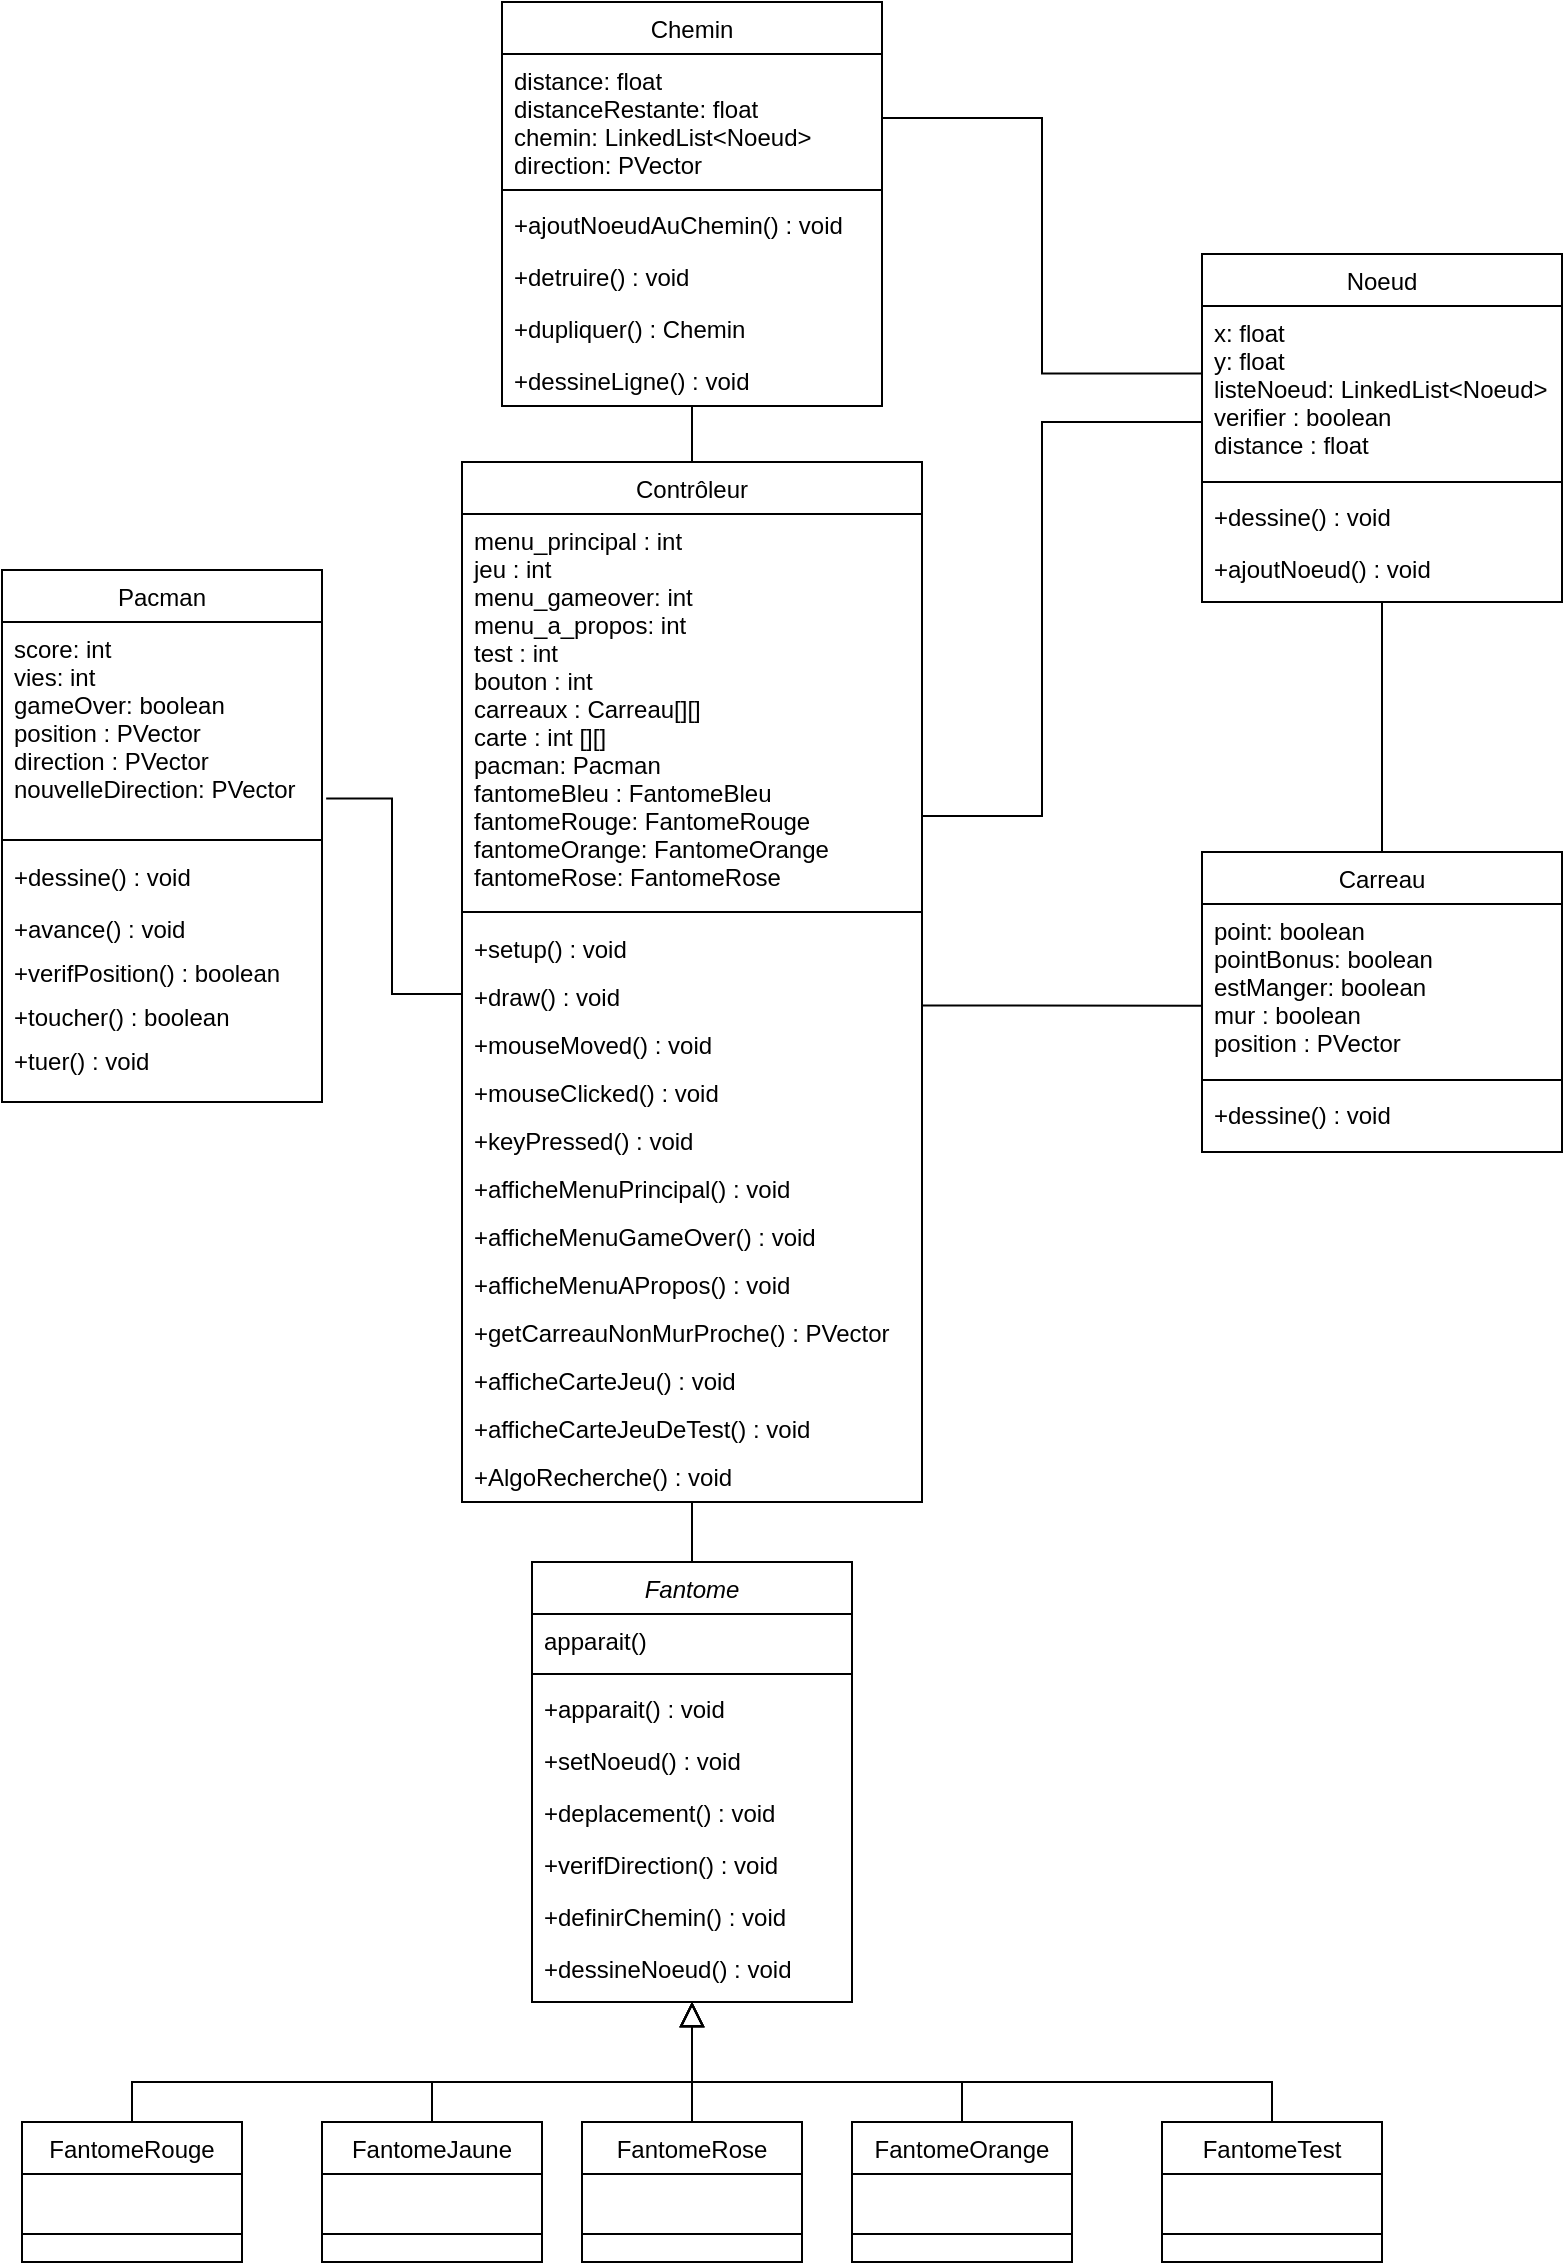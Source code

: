 <mxfile version="13.9.9" type="device"><diagram id="C5RBs43oDa-KdzZeNtuy" name="Page-1"><mxGraphModel dx="1038" dy="584" grid="1" gridSize="10" guides="1" tooltips="1" connect="1" arrows="1" fold="1" page="1" pageScale="1" pageWidth="827" pageHeight="1169" math="0" shadow="0"><root><mxCell id="WIyWlLk6GJQsqaUBKTNV-0"/><mxCell id="WIyWlLk6GJQsqaUBKTNV-1" parent="WIyWlLk6GJQsqaUBKTNV-0"/><mxCell id="zkfFHV4jXpPFQw0GAbJ--12" value="" style="endArrow=block;endSize=10;endFill=0;shadow=0;strokeWidth=1;rounded=0;edgeStyle=elbowEdgeStyle;elbow=vertical;exitX=0.5;exitY=0;exitDx=0;exitDy=0;" parent="WIyWlLk6GJQsqaUBKTNV-1" source="zkfFHV4jXpPFQw0GAbJ--6" target="zkfFHV4jXpPFQw0GAbJ--0" edge="1"><mxGeometry width="160" relative="1" as="geometry"><mxPoint x="300" y="953" as="sourcePoint"/><mxPoint x="300" y="953" as="targetPoint"/><Array as="points"><mxPoint x="280" y="1050"/><mxPoint x="240" y="1030"/><mxPoint x="400" y="1050"/><mxPoint x="450" y="1054"/></Array></mxGeometry></mxCell><mxCell id="zkfFHV4jXpPFQw0GAbJ--16" value="" style="endArrow=block;endSize=10;endFill=0;shadow=0;strokeWidth=1;rounded=0;edgeStyle=elbowEdgeStyle;elbow=vertical;exitX=0.5;exitY=0;exitDx=0;exitDy=0;entryX=0.5;entryY=1;entryDx=0;entryDy=0;" parent="WIyWlLk6GJQsqaUBKTNV-1" source="zkfFHV4jXpPFQw0GAbJ--13" edge="1" target="zkfFHV4jXpPFQw0GAbJ--0"><mxGeometry width="160" relative="1" as="geometry"><mxPoint x="310" y="1123" as="sourcePoint"/><mxPoint x="400" y="1010" as="targetPoint"/><Array as="points"><mxPoint x="370" y="1050"/><mxPoint x="390" y="1060"/><mxPoint x="400" y="1070"/></Array></mxGeometry></mxCell><mxCell id="8LR7gwNtV9mJ_tDJBSg_-4" value="" style="endArrow=block;endSize=10;endFill=0;shadow=0;strokeWidth=1;rounded=0;edgeStyle=elbowEdgeStyle;elbow=vertical;exitX=0.5;exitY=0;exitDx=0;exitDy=0;entryX=0.5;entryY=1;entryDx=0;entryDy=0;" parent="WIyWlLk6GJQsqaUBKTNV-1" edge="1" target="zkfFHV4jXpPFQw0GAbJ--0" source="8LR7gwNtV9mJ_tDJBSg_-0"><mxGeometry width="160" relative="1" as="geometry"><mxPoint x="700" y="1100" as="sourcePoint"/><mxPoint x="400" y="1010" as="targetPoint"/><Array as="points"><mxPoint x="520" y="1050"/><mxPoint x="450" y="1040"/><mxPoint x="460" y="1050"/></Array></mxGeometry></mxCell><mxCell id="8LR7gwNtV9mJ_tDJBSg_-8" value="" style="endArrow=block;endSize=10;endFill=0;shadow=0;strokeWidth=1;rounded=0;edgeStyle=elbowEdgeStyle;elbow=vertical;exitX=0.5;exitY=0;exitDx=0;exitDy=0;entryX=0.5;entryY=1;entryDx=0;entryDy=0;" parent="WIyWlLk6GJQsqaUBKTNV-1" source="8LR7gwNtV9mJ_tDJBSg_-5" edge="1" target="zkfFHV4jXpPFQw0GAbJ--0"><mxGeometry width="160" relative="1" as="geometry"><mxPoint x="360" y="1110" as="sourcePoint"/><mxPoint x="360" y="1010" as="targetPoint"/><Array as="points"><mxPoint x="460" y="1050"/><mxPoint x="400" y="1070"/><mxPoint x="410" y="1080"/></Array></mxGeometry></mxCell><mxCell id="8LR7gwNtV9mJ_tDJBSg_-36" value="Chemin&#10;" style="swimlane;fontStyle=0;align=center;verticalAlign=top;childLayout=stackLayout;horizontal=1;startSize=26;horizontalStack=0;resizeParent=1;resizeLast=0;collapsible=1;marginBottom=0;rounded=0;shadow=0;strokeWidth=1;" parent="WIyWlLk6GJQsqaUBKTNV-1" vertex="1"><mxGeometry x="290" y="10" width="190" height="202" as="geometry"><mxRectangle x="550" y="140" width="160" height="26" as="alternateBounds"/></mxGeometry></mxCell><mxCell id="8LR7gwNtV9mJ_tDJBSg_-37" value="distance: float&#10;distanceRestante: float&#10;chemin: LinkedList&lt;Noeud&gt;&#10;direction: PVector" style="text;align=left;verticalAlign=top;spacingLeft=4;spacingRight=4;overflow=hidden;rotatable=0;points=[[0,0.5],[1,0.5]];portConstraint=eastwest;rounded=0;shadow=0;html=0;" parent="8LR7gwNtV9mJ_tDJBSg_-36" vertex="1"><mxGeometry y="26" width="190" height="64" as="geometry"/></mxCell><mxCell id="8LR7gwNtV9mJ_tDJBSg_-38" value="" style="line;html=1;strokeWidth=1;align=left;verticalAlign=middle;spacingTop=-1;spacingLeft=3;spacingRight=3;rotatable=0;labelPosition=right;points=[];portConstraint=eastwest;" parent="8LR7gwNtV9mJ_tDJBSg_-36" vertex="1"><mxGeometry y="90" width="190" height="8" as="geometry"/></mxCell><mxCell id="8LR7gwNtV9mJ_tDJBSg_-39" value="+ajoutNoeudAuChemin() : void" style="text;align=left;verticalAlign=top;spacingLeft=4;spacingRight=4;overflow=hidden;rotatable=0;points=[[0,0.5],[1,0.5]];portConstraint=eastwest;" parent="8LR7gwNtV9mJ_tDJBSg_-36" vertex="1"><mxGeometry y="98" width="190" height="26" as="geometry"/></mxCell><mxCell id="8LR7gwNtV9mJ_tDJBSg_-40" value="+detruire() : void" style="text;align=left;verticalAlign=top;spacingLeft=4;spacingRight=4;overflow=hidden;rotatable=0;points=[[0,0.5],[1,0.5]];portConstraint=eastwest;" parent="8LR7gwNtV9mJ_tDJBSg_-36" vertex="1"><mxGeometry y="124" width="190" height="26" as="geometry"/></mxCell><mxCell id="8LR7gwNtV9mJ_tDJBSg_-41" value="+dupliquer() : Chemin" style="text;align=left;verticalAlign=top;spacingLeft=4;spacingRight=4;overflow=hidden;rotatable=0;points=[[0,0.5],[1,0.5]];portConstraint=eastwest;" parent="8LR7gwNtV9mJ_tDJBSg_-36" vertex="1"><mxGeometry y="150" width="190" height="26" as="geometry"/></mxCell><mxCell id="8LR7gwNtV9mJ_tDJBSg_-42" value="+dessineLigne() : void" style="text;align=left;verticalAlign=top;spacingLeft=4;spacingRight=4;overflow=hidden;rotatable=0;points=[[0,0.5],[1,0.5]];portConstraint=eastwest;" parent="8LR7gwNtV9mJ_tDJBSg_-36" vertex="1"><mxGeometry y="176" width="190" height="26" as="geometry"/></mxCell><mxCell id="8LR7gwNtV9mJ_tDJBSg_-26" value="Noeud&#10;" style="swimlane;fontStyle=0;align=center;verticalAlign=top;childLayout=stackLayout;horizontal=1;startSize=26;horizontalStack=0;resizeParent=1;resizeLast=0;collapsible=1;marginBottom=0;rounded=0;shadow=0;strokeWidth=1;" parent="WIyWlLk6GJQsqaUBKTNV-1" vertex="1"><mxGeometry x="640" y="136" width="180" height="174" as="geometry"><mxRectangle x="550" y="140" width="160" height="26" as="alternateBounds"/></mxGeometry></mxCell><mxCell id="8LR7gwNtV9mJ_tDJBSg_-27" value="x: float&#10;y: float&#10;listeNoeud: LinkedList&lt;Noeud&gt;&#10;verifier : boolean&#10;distance : float" style="text;align=left;verticalAlign=top;spacingLeft=4;spacingRight=4;overflow=hidden;rotatable=0;points=[[0,0.5],[1,0.5]];portConstraint=eastwest;rounded=0;shadow=0;html=0;" parent="8LR7gwNtV9mJ_tDJBSg_-26" vertex="1"><mxGeometry y="26" width="180" height="84" as="geometry"/></mxCell><mxCell id="8LR7gwNtV9mJ_tDJBSg_-28" value="" style="line;html=1;strokeWidth=1;align=left;verticalAlign=middle;spacingTop=-1;spacingLeft=3;spacingRight=3;rotatable=0;labelPosition=right;points=[];portConstraint=eastwest;" parent="8LR7gwNtV9mJ_tDJBSg_-26" vertex="1"><mxGeometry y="110" width="180" height="8" as="geometry"/></mxCell><mxCell id="8LR7gwNtV9mJ_tDJBSg_-29" value="+dessine() : void&#10; " style="text;align=left;verticalAlign=top;spacingLeft=4;spacingRight=4;overflow=hidden;rotatable=0;points=[[0,0.5],[1,0.5]];portConstraint=eastwest;" parent="8LR7gwNtV9mJ_tDJBSg_-26" vertex="1"><mxGeometry y="118" width="180" height="26" as="geometry"/></mxCell><mxCell id="8LR7gwNtV9mJ_tDJBSg_-30" value="+ajoutNoeud() : void&#10;" style="text;align=left;verticalAlign=top;spacingLeft=4;spacingRight=4;overflow=hidden;rotatable=0;points=[[0,0.5],[1,0.5]];portConstraint=eastwest;" parent="8LR7gwNtV9mJ_tDJBSg_-26" vertex="1"><mxGeometry y="144" width="180" height="26" as="geometry"/></mxCell><mxCell id="8LR7gwNtV9mJ_tDJBSg_-66" value="" style="endArrow=none;html=1;edgeStyle=orthogonalEdgeStyle;strokeColor=#000000;fontColor=none;exitX=0.5;exitY=1;exitDx=0;exitDy=0;entryX=0.5;entryY=0;entryDx=0;entryDy=0;" parent="WIyWlLk6GJQsqaUBKTNV-1" source="8LR7gwNtV9mJ_tDJBSg_-36" target="8LR7gwNtV9mJ_tDJBSg_-18" edge="1"><mxGeometry relative="1" as="geometry"><mxPoint x="290" y="280" as="sourcePoint"/><mxPoint x="400" y="270" as="targetPoint"/></mxGeometry></mxCell><mxCell id="8LR7gwNtV9mJ_tDJBSg_-31" value="Carreau&#10;" style="swimlane;fontStyle=0;align=center;verticalAlign=top;childLayout=stackLayout;horizontal=1;startSize=26;horizontalStack=0;resizeParent=1;resizeLast=0;collapsible=1;marginBottom=0;rounded=0;shadow=0;strokeWidth=1;" parent="WIyWlLk6GJQsqaUBKTNV-1" vertex="1"><mxGeometry x="640" y="435" width="180" height="150" as="geometry"><mxRectangle x="550" y="140" width="160" height="26" as="alternateBounds"/></mxGeometry></mxCell><mxCell id="8LR7gwNtV9mJ_tDJBSg_-32" value="point: boolean&#10;pointBonus: boolean&#10;estManger: boolean&#10;mur : boolean&#10;position : PVector" style="text;align=left;verticalAlign=top;spacingLeft=4;spacingRight=4;overflow=hidden;rotatable=0;points=[[0,0.5],[1,0.5]];portConstraint=eastwest;rounded=0;shadow=0;html=0;" parent="8LR7gwNtV9mJ_tDJBSg_-31" vertex="1"><mxGeometry y="26" width="180" height="84" as="geometry"/></mxCell><mxCell id="8LR7gwNtV9mJ_tDJBSg_-33" value="" style="line;html=1;strokeWidth=1;align=left;verticalAlign=middle;spacingTop=-1;spacingLeft=3;spacingRight=3;rotatable=0;labelPosition=right;points=[];portConstraint=eastwest;" parent="8LR7gwNtV9mJ_tDJBSg_-31" vertex="1"><mxGeometry y="110" width="180" height="8" as="geometry"/></mxCell><mxCell id="8LR7gwNtV9mJ_tDJBSg_-34" value="+dessine() : void&#10;" style="text;align=left;verticalAlign=top;spacingLeft=4;spacingRight=4;overflow=hidden;rotatable=0;points=[[0,0.5],[1,0.5]];portConstraint=eastwest;" parent="8LR7gwNtV9mJ_tDJBSg_-31" vertex="1"><mxGeometry y="118" width="180" height="26" as="geometry"/></mxCell><mxCell id="8LR7gwNtV9mJ_tDJBSg_-70" value="" style="endArrow=none;html=1;edgeStyle=orthogonalEdgeStyle;strokeColor=#000000;fontColor=none;entryX=0.5;entryY=0;entryDx=0;entryDy=0;exitX=0.5;exitY=1;exitDx=0;exitDy=0;" parent="WIyWlLk6GJQsqaUBKTNV-1" source="8LR7gwNtV9mJ_tDJBSg_-26" target="8LR7gwNtV9mJ_tDJBSg_-31" edge="1"><mxGeometry relative="1" as="geometry"><mxPoint x="380" y="310" as="sourcePoint"/><mxPoint x="540" y="310" as="targetPoint"/></mxGeometry></mxCell><mxCell id="PNcS_k6VEMbWOhUiQM4p-9" style="edgeStyle=orthogonalEdgeStyle;rounded=0;orthogonalLoop=1;jettySize=auto;html=1;exitX=0.5;exitY=1;exitDx=0;exitDy=0;entryX=0.5;entryY=0;entryDx=0;entryDy=0;endArrow=none;endFill=0;" edge="1" parent="WIyWlLk6GJQsqaUBKTNV-1" source="8LR7gwNtV9mJ_tDJBSg_-18" target="zkfFHV4jXpPFQw0GAbJ--0"><mxGeometry relative="1" as="geometry"/></mxCell><mxCell id="8LR7gwNtV9mJ_tDJBSg_-18" value="Contrôleur" style="swimlane;fontStyle=0;align=center;verticalAlign=top;childLayout=stackLayout;horizontal=1;startSize=26;horizontalStack=0;resizeParent=1;resizeLast=0;collapsible=1;marginBottom=0;rounded=0;shadow=0;strokeWidth=1;" parent="WIyWlLk6GJQsqaUBKTNV-1" vertex="1"><mxGeometry x="270" y="240" width="230" height="520" as="geometry"><mxRectangle x="550" y="140" width="160" height="26" as="alternateBounds"/></mxGeometry></mxCell><mxCell id="8LR7gwNtV9mJ_tDJBSg_-24" value="menu_principal : int&#10;jeu : int&#10;menu_gameover: int &#10;menu_a_propos: int&#10;test : int&#10;bouton : int&#10;carreaux : Carreau[][]&#10;carte : int [][]&#10;pacman: Pacman&#10;fantomeBleu : FantomeBleu&#10;fantomeRouge: FantomeRouge&#10;fantomeOrange: FantomeOrange&#10;fantomeRose: FantomeRose" style="text;align=left;verticalAlign=top;spacingLeft=4;spacingRight=4;overflow=hidden;rotatable=0;points=[[0,0.5],[1,0.5]];portConstraint=eastwest;" parent="8LR7gwNtV9mJ_tDJBSg_-18" vertex="1"><mxGeometry y="26" width="230" height="194" as="geometry"/></mxCell><mxCell id="8LR7gwNtV9mJ_tDJBSg_-23" value="" style="line;html=1;strokeWidth=1;align=left;verticalAlign=middle;spacingTop=-1;spacingLeft=3;spacingRight=3;rotatable=0;labelPosition=right;points=[];portConstraint=eastwest;" parent="8LR7gwNtV9mJ_tDJBSg_-18" vertex="1"><mxGeometry y="220" width="230" height="10" as="geometry"/></mxCell><mxCell id="8LR7gwNtV9mJ_tDJBSg_-85" value="+setup() : void&#10;" style="text;align=left;verticalAlign=top;spacingLeft=4;spacingRight=4;overflow=hidden;rotatable=0;points=[[0,0.5],[1,0.5]];portConstraint=eastwest;" parent="8LR7gwNtV9mJ_tDJBSg_-18" vertex="1"><mxGeometry y="230" width="230" height="24" as="geometry"/></mxCell><mxCell id="8LR7gwNtV9mJ_tDJBSg_-25" value="+draw() : void" style="text;align=left;verticalAlign=top;spacingLeft=4;spacingRight=4;overflow=hidden;rotatable=0;points=[[0,0.5],[1,0.5]];portConstraint=eastwest;" parent="8LR7gwNtV9mJ_tDJBSg_-18" vertex="1"><mxGeometry y="254" width="230" height="24" as="geometry"/></mxCell><mxCell id="8LR7gwNtV9mJ_tDJBSg_-93" value="+mouseMoved() : void" style="text;align=left;verticalAlign=top;spacingLeft=4;spacingRight=4;overflow=hidden;rotatable=0;points=[[0,0.5],[1,0.5]];portConstraint=eastwest;" parent="8LR7gwNtV9mJ_tDJBSg_-18" vertex="1"><mxGeometry y="278" width="230" height="24" as="geometry"/></mxCell><mxCell id="8LR7gwNtV9mJ_tDJBSg_-92" value="+mouseClicked() : void" style="text;align=left;verticalAlign=top;spacingLeft=4;spacingRight=4;overflow=hidden;rotatable=0;points=[[0,0.5],[1,0.5]];portConstraint=eastwest;" parent="8LR7gwNtV9mJ_tDJBSg_-18" vertex="1"><mxGeometry y="302" width="230" height="24" as="geometry"/></mxCell><mxCell id="PNcS_k6VEMbWOhUiQM4p-36" value="+keyPressed() : void" style="text;align=left;verticalAlign=top;spacingLeft=4;spacingRight=4;overflow=hidden;rotatable=0;points=[[0,0.5],[1,0.5]];portConstraint=eastwest;" vertex="1" parent="8LR7gwNtV9mJ_tDJBSg_-18"><mxGeometry y="326" width="230" height="24" as="geometry"/></mxCell><mxCell id="PNcS_k6VEMbWOhUiQM4p-33" value="+afficheMenuPrincipal() : void" style="text;align=left;verticalAlign=top;spacingLeft=4;spacingRight=4;overflow=hidden;rotatable=0;points=[[0,0.5],[1,0.5]];portConstraint=eastwest;" vertex="1" parent="8LR7gwNtV9mJ_tDJBSg_-18"><mxGeometry y="350" width="230" height="24" as="geometry"/></mxCell><mxCell id="PNcS_k6VEMbWOhUiQM4p-34" value="+afficheMenuGameOver() : void" style="text;align=left;verticalAlign=top;spacingLeft=4;spacingRight=4;overflow=hidden;rotatable=0;points=[[0,0.5],[1,0.5]];portConstraint=eastwest;" vertex="1" parent="8LR7gwNtV9mJ_tDJBSg_-18"><mxGeometry y="374" width="230" height="24" as="geometry"/></mxCell><mxCell id="PNcS_k6VEMbWOhUiQM4p-35" value="+afficheMenuAPropos() : void" style="text;align=left;verticalAlign=top;spacingLeft=4;spacingRight=4;overflow=hidden;rotatable=0;points=[[0,0.5],[1,0.5]];portConstraint=eastwest;" vertex="1" parent="8LR7gwNtV9mJ_tDJBSg_-18"><mxGeometry y="398" width="230" height="24" as="geometry"/></mxCell><mxCell id="PNcS_k6VEMbWOhUiQM4p-38" value="+getCarreauNonMurProche() : PVector" style="text;align=left;verticalAlign=top;spacingLeft=4;spacingRight=4;overflow=hidden;rotatable=0;points=[[0,0.5],[1,0.5]];portConstraint=eastwest;" vertex="1" parent="8LR7gwNtV9mJ_tDJBSg_-18"><mxGeometry y="422" width="230" height="24" as="geometry"/></mxCell><mxCell id="PNcS_k6VEMbWOhUiQM4p-42" value="+afficheCarteJeu() : void" style="text;align=left;verticalAlign=top;spacingLeft=4;spacingRight=4;overflow=hidden;rotatable=0;points=[[0,0.5],[1,0.5]];portConstraint=eastwest;" vertex="1" parent="8LR7gwNtV9mJ_tDJBSg_-18"><mxGeometry y="446" width="230" height="24" as="geometry"/></mxCell><mxCell id="PNcS_k6VEMbWOhUiQM4p-41" value="+afficheCarteJeuDeTest() : void" style="text;align=left;verticalAlign=top;spacingLeft=4;spacingRight=4;overflow=hidden;rotatable=0;points=[[0,0.5],[1,0.5]];portConstraint=eastwest;" vertex="1" parent="8LR7gwNtV9mJ_tDJBSg_-18"><mxGeometry y="470" width="230" height="24" as="geometry"/></mxCell><mxCell id="PNcS_k6VEMbWOhUiQM4p-39" value="+AlgoRecherche() : void" style="text;align=left;verticalAlign=top;spacingLeft=4;spacingRight=4;overflow=hidden;rotatable=0;points=[[0,0.5],[1,0.5]];portConstraint=eastwest;" vertex="1" parent="8LR7gwNtV9mJ_tDJBSg_-18"><mxGeometry y="494" width="230" height="24" as="geometry"/></mxCell><mxCell id="8LR7gwNtV9mJ_tDJBSg_-74" value="Pacman&#10;" style="swimlane;fontStyle=0;align=center;verticalAlign=top;childLayout=stackLayout;horizontal=1;startSize=26;horizontalStack=0;resizeParent=1;resizeLast=0;collapsible=1;marginBottom=0;rounded=0;shadow=0;strokeWidth=1;" parent="WIyWlLk6GJQsqaUBKTNV-1" vertex="1"><mxGeometry x="40" y="294" width="160" height="266" as="geometry"><mxRectangle x="550" y="140" width="160" height="26" as="alternateBounds"/></mxGeometry></mxCell><mxCell id="8LR7gwNtV9mJ_tDJBSg_-83" value="score: int&#10;vies: int&#10;gameOver: boolean&#10;position : PVector&#10;direction : PVector&#10;nouvelleDirection: PVector" style="text;align=left;verticalAlign=top;spacingLeft=4;spacingRight=4;overflow=hidden;rotatable=0;points=[[0,0.5],[1,0.5]];portConstraint=eastwest;rounded=0;shadow=0;html=0;" parent="8LR7gwNtV9mJ_tDJBSg_-74" vertex="1"><mxGeometry y="26" width="160" height="104" as="geometry"/></mxCell><mxCell id="8LR7gwNtV9mJ_tDJBSg_-88" value="" style="line;html=1;strokeWidth=1;align=left;verticalAlign=middle;spacingTop=-1;spacingLeft=3;spacingRight=3;rotatable=0;labelPosition=right;points=[];portConstraint=eastwest;" parent="8LR7gwNtV9mJ_tDJBSg_-74" vertex="1"><mxGeometry y="130" width="160" height="10" as="geometry"/></mxCell><mxCell id="PNcS_k6VEMbWOhUiQM4p-26" value="+dessine() : void&#10;" style="text;align=left;verticalAlign=top;spacingLeft=4;spacingRight=4;overflow=hidden;rotatable=0;points=[[0,0.5],[1,0.5]];portConstraint=eastwest;" vertex="1" parent="8LR7gwNtV9mJ_tDJBSg_-74"><mxGeometry y="140" width="160" height="26" as="geometry"/></mxCell><mxCell id="PNcS_k6VEMbWOhUiQM4p-27" value="+avance() : void&#10;" style="text;align=left;verticalAlign=top;spacingLeft=4;spacingRight=4;overflow=hidden;rotatable=0;points=[[0,0.5],[1,0.5]];portConstraint=eastwest;" vertex="1" parent="8LR7gwNtV9mJ_tDJBSg_-74"><mxGeometry y="166" width="160" height="22" as="geometry"/></mxCell><mxCell id="PNcS_k6VEMbWOhUiQM4p-28" value="+verifPosition() : boolean&#10;" style="text;align=left;verticalAlign=top;spacingLeft=4;spacingRight=4;overflow=hidden;rotatable=0;points=[[0,0.5],[1,0.5]];portConstraint=eastwest;" vertex="1" parent="8LR7gwNtV9mJ_tDJBSg_-74"><mxGeometry y="188" width="160" height="22" as="geometry"/></mxCell><mxCell id="PNcS_k6VEMbWOhUiQM4p-29" value="+toucher() : boolean&#10;" style="text;align=left;verticalAlign=top;spacingLeft=4;spacingRight=4;overflow=hidden;rotatable=0;points=[[0,0.5],[1,0.5]];portConstraint=eastwest;" vertex="1" parent="8LR7gwNtV9mJ_tDJBSg_-74"><mxGeometry y="210" width="160" height="22" as="geometry"/></mxCell><mxCell id="PNcS_k6VEMbWOhUiQM4p-30" value="+tuer() : void" style="text;align=left;verticalAlign=top;spacingLeft=4;spacingRight=4;overflow=hidden;rotatable=0;points=[[0,0.5],[1,0.5]];portConstraint=eastwest;" vertex="1" parent="8LR7gwNtV9mJ_tDJBSg_-74"><mxGeometry y="232" width="160" height="22" as="geometry"/></mxCell><mxCell id="zkfFHV4jXpPFQw0GAbJ--0" value="Fantome&#10;" style="swimlane;fontStyle=2;align=center;verticalAlign=top;childLayout=stackLayout;horizontal=1;startSize=26;horizontalStack=0;resizeParent=1;resizeLast=0;collapsible=1;marginBottom=0;rounded=0;shadow=0;strokeWidth=1;" parent="WIyWlLk6GJQsqaUBKTNV-1" vertex="1"><mxGeometry x="305" y="790" width="160" height="220" as="geometry"><mxRectangle x="220" y="120" width="160" height="26" as="alternateBounds"/></mxGeometry></mxCell><mxCell id="PNcS_k6VEMbWOhUiQM4p-20" value="apparait()" style="text;align=left;verticalAlign=top;spacingLeft=4;spacingRight=4;overflow=hidden;rotatable=0;points=[[0,0.5],[1,0.5]];portConstraint=eastwest;rounded=0;shadow=0;html=0;" vertex="1" parent="zkfFHV4jXpPFQw0GAbJ--0"><mxGeometry y="26" width="160" height="26" as="geometry"/></mxCell><mxCell id="PNcS_k6VEMbWOhUiQM4p-6" value="" style="line;html=1;strokeWidth=1;align=left;verticalAlign=middle;spacingTop=-1;spacingLeft=3;spacingRight=3;rotatable=0;labelPosition=right;points=[];portConstraint=eastwest;" vertex="1" parent="zkfFHV4jXpPFQw0GAbJ--0"><mxGeometry y="52" width="160" height="8" as="geometry"/></mxCell><mxCell id="zkfFHV4jXpPFQw0GAbJ--2" value="+apparait() : void" style="text;align=left;verticalAlign=top;spacingLeft=4;spacingRight=4;overflow=hidden;rotatable=0;points=[[0,0.5],[1,0.5]];portConstraint=eastwest;rounded=0;shadow=0;html=0;" parent="zkfFHV4jXpPFQw0GAbJ--0" vertex="1"><mxGeometry y="60" width="160" height="26" as="geometry"/></mxCell><mxCell id="PNcS_k6VEMbWOhUiQM4p-2" value="+setNoeud() : void" style="text;align=left;verticalAlign=top;spacingLeft=4;spacingRight=4;overflow=hidden;rotatable=0;points=[[0,0.5],[1,0.5]];portConstraint=eastwest;" vertex="1" parent="zkfFHV4jXpPFQw0GAbJ--0"><mxGeometry y="86" width="160" height="26" as="geometry"/></mxCell><mxCell id="PNcS_k6VEMbWOhUiQM4p-0" value="+deplacement() : void" style="text;align=left;verticalAlign=top;spacingLeft=4;spacingRight=4;overflow=hidden;rotatable=0;points=[[0,0.5],[1,0.5]];portConstraint=eastwest;" vertex="1" parent="zkfFHV4jXpPFQw0GAbJ--0"><mxGeometry y="112" width="160" height="26" as="geometry"/></mxCell><mxCell id="PNcS_k6VEMbWOhUiQM4p-5" value="+verifDirection() : void" style="text;align=left;verticalAlign=top;spacingLeft=4;spacingRight=4;overflow=hidden;rotatable=0;points=[[0,0.5],[1,0.5]];portConstraint=eastwest;" vertex="1" parent="zkfFHV4jXpPFQw0GAbJ--0"><mxGeometry y="138" width="160" height="26" as="geometry"/></mxCell><mxCell id="PNcS_k6VEMbWOhUiQM4p-7" value="+definirChemin() : void" style="text;align=left;verticalAlign=top;spacingLeft=4;spacingRight=4;overflow=hidden;rotatable=0;points=[[0,0.5],[1,0.5]];portConstraint=eastwest;" vertex="1" parent="zkfFHV4jXpPFQw0GAbJ--0"><mxGeometry y="164" width="160" height="26" as="geometry"/></mxCell><mxCell id="PNcS_k6VEMbWOhUiQM4p-10" value="+dessineNoeud() : void" style="text;align=left;verticalAlign=top;spacingLeft=4;spacingRight=4;overflow=hidden;rotatable=0;points=[[0,0.5],[1,0.5]];portConstraint=eastwest;" vertex="1" parent="zkfFHV4jXpPFQw0GAbJ--0"><mxGeometry y="190" width="160" height="26" as="geometry"/></mxCell><mxCell id="zkfFHV4jXpPFQw0GAbJ--13" value="FantomeJaune&#10;" style="swimlane;fontStyle=0;align=center;verticalAlign=top;childLayout=stackLayout;horizontal=1;startSize=26;horizontalStack=0;resizeParent=1;resizeLast=0;collapsible=1;marginBottom=0;rounded=0;shadow=0;strokeWidth=1;" parent="WIyWlLk6GJQsqaUBKTNV-1" vertex="1"><mxGeometry x="200" y="1070" width="110" height="70" as="geometry"><mxRectangle x="340" y="380" width="170" height="26" as="alternateBounds"/></mxGeometry></mxCell><mxCell id="zkfFHV4jXpPFQw0GAbJ--14" value=" " style="text;align=left;verticalAlign=top;spacingLeft=4;spacingRight=4;overflow=hidden;rotatable=0;points=[[0,0.5],[1,0.5]];portConstraint=eastwest;" parent="zkfFHV4jXpPFQw0GAbJ--13" vertex="1"><mxGeometry y="26" width="110" height="26" as="geometry"/></mxCell><mxCell id="zkfFHV4jXpPFQw0GAbJ--15" value="" style="line;html=1;strokeWidth=1;align=left;verticalAlign=middle;spacingTop=-1;spacingLeft=3;spacingRight=3;rotatable=0;labelPosition=right;points=[];portConstraint=eastwest;" parent="zkfFHV4jXpPFQw0GAbJ--13" vertex="1"><mxGeometry y="52" width="110" height="8" as="geometry"/></mxCell><mxCell id="8LR7gwNtV9mJ_tDJBSg_-5" value="FantomeRose&#10;" style="swimlane;fontStyle=0;align=center;verticalAlign=top;childLayout=stackLayout;horizontal=1;startSize=26;horizontalStack=0;resizeParent=1;resizeLast=0;collapsible=1;marginBottom=0;rounded=0;shadow=0;strokeWidth=1;" parent="WIyWlLk6GJQsqaUBKTNV-1" vertex="1"><mxGeometry x="330" y="1070" width="110" height="70" as="geometry"><mxRectangle x="340" y="380" width="170" height="26" as="alternateBounds"/></mxGeometry></mxCell><mxCell id="8LR7gwNtV9mJ_tDJBSg_-6" value=" " style="text;align=left;verticalAlign=top;spacingLeft=4;spacingRight=4;overflow=hidden;rotatable=0;points=[[0,0.5],[1,0.5]];portConstraint=eastwest;" parent="8LR7gwNtV9mJ_tDJBSg_-5" vertex="1"><mxGeometry y="26" width="110" height="26" as="geometry"/></mxCell><mxCell id="8LR7gwNtV9mJ_tDJBSg_-7" value="" style="line;html=1;strokeWidth=1;align=left;verticalAlign=middle;spacingTop=-1;spacingLeft=3;spacingRight=3;rotatable=0;labelPosition=right;points=[];portConstraint=eastwest;" parent="8LR7gwNtV9mJ_tDJBSg_-5" vertex="1"><mxGeometry y="52" width="110" height="8" as="geometry"/></mxCell><mxCell id="zkfFHV4jXpPFQw0GAbJ--6" value="FantomeRouge" style="swimlane;fontStyle=0;align=center;verticalAlign=top;childLayout=stackLayout;horizontal=1;startSize=26;horizontalStack=0;resizeParent=1;resizeLast=0;collapsible=1;marginBottom=0;rounded=0;shadow=0;strokeWidth=1;" parent="WIyWlLk6GJQsqaUBKTNV-1" vertex="1"><mxGeometry x="50" y="1070" width="110" height="70" as="geometry"><mxRectangle x="130" y="380" width="160" height="26" as="alternateBounds"/></mxGeometry></mxCell><mxCell id="zkfFHV4jXpPFQw0GAbJ--7" value="   &#10;" style="text;align=left;verticalAlign=top;spacingLeft=4;spacingRight=4;overflow=hidden;rotatable=0;points=[[0,0.5],[1,0.5]];portConstraint=eastwest;" parent="zkfFHV4jXpPFQw0GAbJ--6" vertex="1"><mxGeometry y="26" width="110" height="26" as="geometry"/></mxCell><mxCell id="zkfFHV4jXpPFQw0GAbJ--9" value="" style="line;html=1;strokeWidth=1;align=left;verticalAlign=middle;spacingTop=-1;spacingLeft=3;spacingRight=3;rotatable=0;labelPosition=right;points=[];portConstraint=eastwest;" parent="zkfFHV4jXpPFQw0GAbJ--6" vertex="1"><mxGeometry y="52" width="110" height="8" as="geometry"/></mxCell><mxCell id="8LR7gwNtV9mJ_tDJBSg_-0" value="FantomeOrange" style="swimlane;fontStyle=0;align=center;verticalAlign=top;childLayout=stackLayout;horizontal=1;startSize=26;horizontalStack=0;resizeParent=1;resizeLast=0;collapsible=1;marginBottom=0;rounded=0;shadow=0;strokeWidth=1;" parent="WIyWlLk6GJQsqaUBKTNV-1" vertex="1"><mxGeometry x="465" y="1070" width="110" height="70" as="geometry"><mxRectangle x="340" y="380" width="170" height="26" as="alternateBounds"/></mxGeometry></mxCell><mxCell id="8LR7gwNtV9mJ_tDJBSg_-1" value=" " style="text;align=left;verticalAlign=top;spacingLeft=4;spacingRight=4;overflow=hidden;rotatable=0;points=[[0,0.5],[1,0.5]];portConstraint=eastwest;" parent="8LR7gwNtV9mJ_tDJBSg_-0" vertex="1"><mxGeometry y="26" width="110" height="26" as="geometry"/></mxCell><mxCell id="8LR7gwNtV9mJ_tDJBSg_-2" value="" style="line;html=1;strokeWidth=1;align=left;verticalAlign=middle;spacingTop=-1;spacingLeft=3;spacingRight=3;rotatable=0;labelPosition=right;points=[];portConstraint=eastwest;" parent="8LR7gwNtV9mJ_tDJBSg_-0" vertex="1"><mxGeometry y="52" width="110" height="8" as="geometry"/></mxCell><mxCell id="PNcS_k6VEMbWOhUiQM4p-12" value="FantomeTest" style="swimlane;fontStyle=0;align=center;verticalAlign=top;childLayout=stackLayout;horizontal=1;startSize=26;horizontalStack=0;resizeParent=1;resizeLast=0;collapsible=1;marginBottom=0;rounded=0;shadow=0;strokeWidth=1;" vertex="1" parent="WIyWlLk6GJQsqaUBKTNV-1"><mxGeometry x="620" y="1070" width="110" height="70" as="geometry"><mxRectangle x="340" y="380" width="170" height="26" as="alternateBounds"/></mxGeometry></mxCell><mxCell id="PNcS_k6VEMbWOhUiQM4p-13" value=" " style="text;align=left;verticalAlign=top;spacingLeft=4;spacingRight=4;overflow=hidden;rotatable=0;points=[[0,0.5],[1,0.5]];portConstraint=eastwest;" vertex="1" parent="PNcS_k6VEMbWOhUiQM4p-12"><mxGeometry y="26" width="110" height="26" as="geometry"/></mxCell><mxCell id="PNcS_k6VEMbWOhUiQM4p-14" value="" style="line;html=1;strokeWidth=1;align=left;verticalAlign=middle;spacingTop=-1;spacingLeft=3;spacingRight=3;rotatable=0;labelPosition=right;points=[];portConstraint=eastwest;" vertex="1" parent="PNcS_k6VEMbWOhUiQM4p-12"><mxGeometry y="52" width="110" height="8" as="geometry"/></mxCell><mxCell id="PNcS_k6VEMbWOhUiQM4p-19" value="" style="endArrow=block;endSize=10;endFill=0;shadow=0;strokeWidth=1;rounded=0;edgeStyle=elbowEdgeStyle;elbow=vertical;exitX=0.5;exitY=0;exitDx=0;exitDy=0;entryX=0.5;entryY=1;entryDx=0;entryDy=0;" edge="1" parent="WIyWlLk6GJQsqaUBKTNV-1" source="PNcS_k6VEMbWOhUiQM4p-12" target="zkfFHV4jXpPFQw0GAbJ--0"><mxGeometry width="160" relative="1" as="geometry"><mxPoint x="705" y="1070" as="sourcePoint"/><mxPoint x="625" y="990" as="targetPoint"/><Array as="points"><mxPoint x="560" y="1050"/><mxPoint x="625" y="1050"/><mxPoint x="635" y="1060"/></Array></mxGeometry></mxCell><mxCell id="PNcS_k6VEMbWOhUiQM4p-22" style="edgeStyle=orthogonalEdgeStyle;rounded=0;orthogonalLoop=1;jettySize=auto;html=1;exitX=1;exitY=0.5;exitDx=0;exitDy=0;entryX=-0.002;entryY=0.605;entryDx=0;entryDy=0;entryPerimeter=0;startArrow=none;startFill=0;endArrow=none;endFill=0;" edge="1" parent="WIyWlLk6GJQsqaUBKTNV-1" source="8LR7gwNtV9mJ_tDJBSg_-93" target="8LR7gwNtV9mJ_tDJBSg_-32"><mxGeometry relative="1" as="geometry"><Array as="points"><mxPoint x="500" y="512"/></Array></mxGeometry></mxCell><mxCell id="PNcS_k6VEMbWOhUiQM4p-23" style="edgeStyle=orthogonalEdgeStyle;rounded=0;orthogonalLoop=1;jettySize=auto;html=1;exitX=1;exitY=0.5;exitDx=0;exitDy=0;entryX=0.002;entryY=0.402;entryDx=0;entryDy=0;entryPerimeter=0;startArrow=none;startFill=0;endArrow=none;endFill=0;" edge="1" parent="WIyWlLk6GJQsqaUBKTNV-1" source="8LR7gwNtV9mJ_tDJBSg_-37" target="8LR7gwNtV9mJ_tDJBSg_-27"><mxGeometry relative="1" as="geometry"/></mxCell><mxCell id="PNcS_k6VEMbWOhUiQM4p-25" style="edgeStyle=orthogonalEdgeStyle;rounded=0;orthogonalLoop=1;jettySize=auto;html=1;exitX=0;exitY=0.5;exitDx=0;exitDy=0;entryX=1.013;entryY=0.849;entryDx=0;entryDy=0;entryPerimeter=0;startArrow=none;startFill=0;endArrow=none;endFill=0;" edge="1" parent="WIyWlLk6GJQsqaUBKTNV-1" source="8LR7gwNtV9mJ_tDJBSg_-25" target="8LR7gwNtV9mJ_tDJBSg_-83"><mxGeometry relative="1" as="geometry"/></mxCell><mxCell id="PNcS_k6VEMbWOhUiQM4p-31" style="edgeStyle=orthogonalEdgeStyle;rounded=0;orthogonalLoop=1;jettySize=auto;html=1;exitX=0;exitY=0.5;exitDx=0;exitDy=0;startArrow=none;startFill=0;endArrow=none;endFill=0;" edge="1" parent="WIyWlLk6GJQsqaUBKTNV-1" source="8LR7gwNtV9mJ_tDJBSg_-27" target="8LR7gwNtV9mJ_tDJBSg_-24"><mxGeometry relative="1" as="geometry"><Array as="points"><mxPoint x="640" y="220"/><mxPoint x="560" y="220"/><mxPoint x="560" y="417"/></Array></mxGeometry></mxCell></root></mxGraphModel></diagram></mxfile>